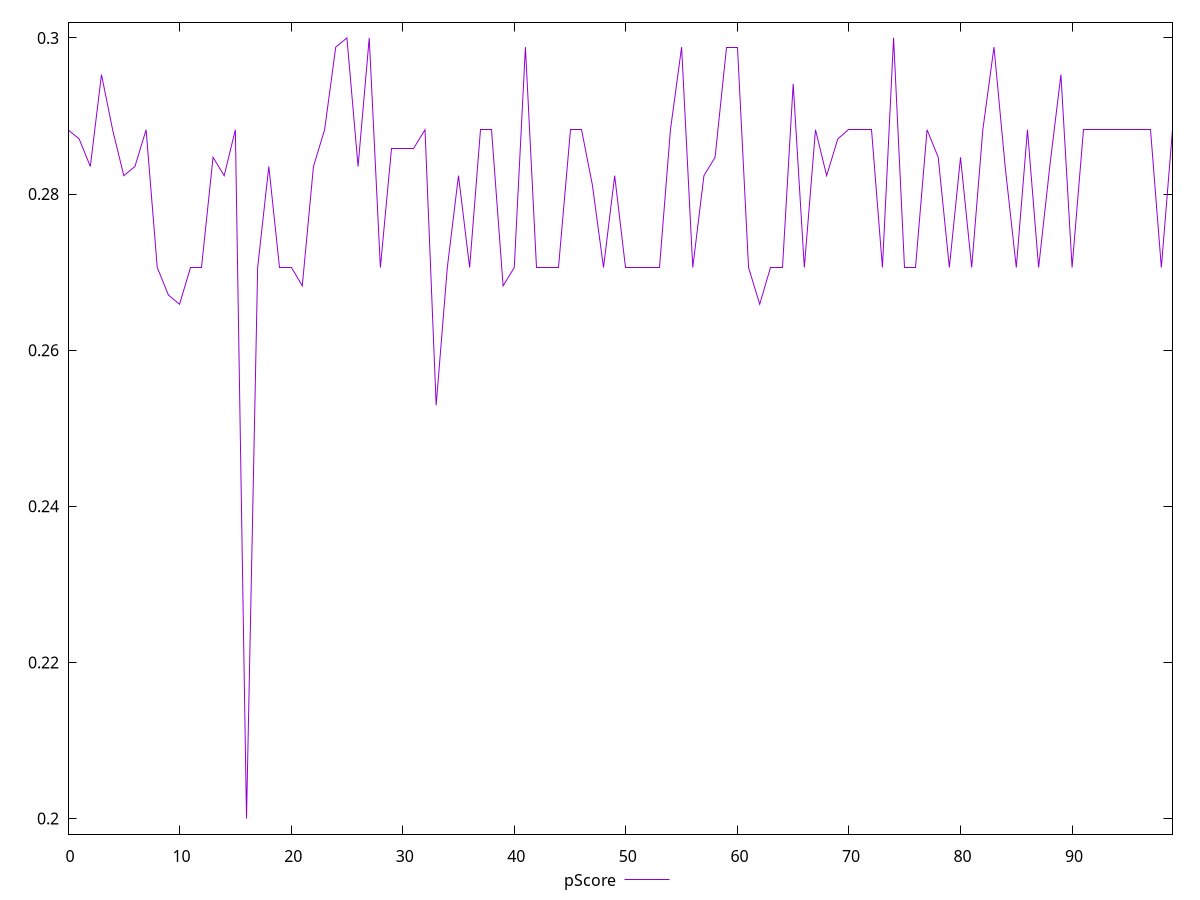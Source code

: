 reset

$pScore <<EOF
0 0.28823529411764703
1 0.28705882352941176
2 0.28352941176470586
3 0.2952941176470588
4 0.28823529411764703
5 0.2823529411764706
6 0.28352941176470586
7 0.28823529411764703
8 0.27058823529411763
9 0.2670588235294118
10 0.26588235294117646
11 0.27058823529411763
12 0.27058823529411763
13 0.28470588235294114
14 0.2823529411764706
15 0.28823529411764703
16 0.2
17 0.27058823529411763
18 0.28352941176470586
19 0.27058823529411763
20 0.27058823529411763
21 0.268235294117647
22 0.28352941176470586
23 0.28823529411764703
24 0.2988235294117647
25 0.3
26 0.28352941176470586
27 0.3
28 0.27058823529411763
29 0.2858823529411765
30 0.2858823529411765
31 0.2858823529411765
32 0.28823529411764703
33 0.2529411764705882
34 0.27058823529411763
35 0.2823529411764706
36 0.27058823529411763
37 0.28823529411764703
38 0.28823529411764703
39 0.268235294117647
40 0.27058823529411763
41 0.2988235294117647
42 0.27058823529411763
43 0.27058823529411763
44 0.27058823529411763
45 0.28823529411764703
46 0.28823529411764703
47 0.28117647058823525
48 0.27058823529411763
49 0.2823529411764706
50 0.27058823529411763
51 0.27058823529411763
52 0.27058823529411763
53 0.27058823529411763
54 0.28823529411764703
55 0.2988235294117647
56 0.27058823529411763
57 0.2823529411764706
58 0.28470588235294114
59 0.2988235294117647
60 0.2988235294117647
61 0.27058823529411763
62 0.26588235294117646
63 0.27058823529411763
64 0.27058823529411763
65 0.2941176470588235
66 0.27058823529411763
67 0.28823529411764703
68 0.2823529411764706
69 0.28705882352941176
70 0.28823529411764703
71 0.28823529411764703
72 0.28823529411764703
73 0.27058823529411763
74 0.3
75 0.27058823529411763
76 0.27058823529411763
77 0.28823529411764703
78 0.28470588235294114
79 0.27058823529411763
80 0.28470588235294114
81 0.27058823529411763
82 0.28823529411764703
83 0.2988235294117647
84 0.28352941176470586
85 0.27058823529411763
86 0.28823529411764703
87 0.27058823529411763
88 0.28352941176470586
89 0.2952941176470588
90 0.27058823529411763
91 0.28823529411764703
92 0.28823529411764703
93 0.28823529411764703
94 0.28823529411764703
95 0.28823529411764703
96 0.28823529411764703
97 0.28823529411764703
98 0.27058823529411763
99 0.28823529411764703
EOF

set key outside below
set xrange [0:99]
set yrange [0.198:0.302]
set trange [0.198:0.302]
set terminal svg size 640, 500 enhanced background rgb 'white'
set output "report_00017_2021-02-10T15-08-03.406Z/uses-text-compression/samples/pages+cached+noadtech/pScore/values.svg"

plot $pScore title "pScore" with line

reset

